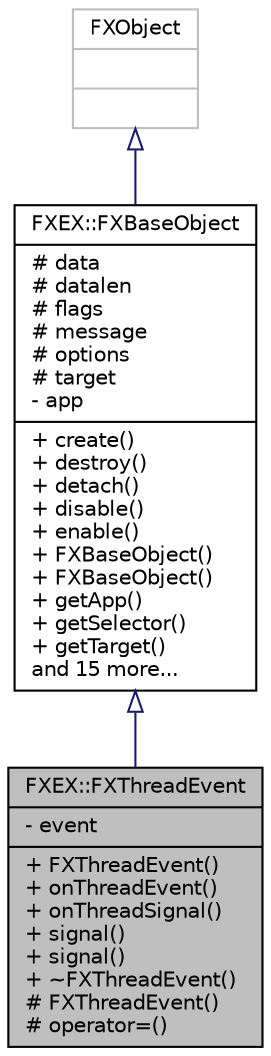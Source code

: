 digraph "FXEX::FXThreadEvent"
{
  edge [fontname="Helvetica",fontsize="10",labelfontname="Helvetica",labelfontsize="10"];
  node [fontname="Helvetica",fontsize="10",shape=record];
  Node0 [label="{FXEX::FXThreadEvent\n|- event\l|+ FXThreadEvent()\l+ onThreadEvent()\l+ onThreadSignal()\l+ signal()\l+ signal()\l+ ~FXThreadEvent()\l# FXThreadEvent()\l# operator=()\l}",height=0.2,width=0.4,color="black", fillcolor="grey75", style="filled", fontcolor="black"];
  Node1 -> Node0 [dir="back",color="midnightblue",fontsize="10",style="solid",arrowtail="onormal",fontname="Helvetica"];
  Node1 [label="{FXEX::FXBaseObject\n|# data\l# datalen\l# flags\l# message\l# options\l# target\l- app\l|+ create()\l+ destroy()\l+ detach()\l+ disable()\l+ enable()\l+ FXBaseObject()\l+ FXBaseObject()\l+ getApp()\l+ getSelector()\l+ getTarget()\land 15 more...\l}",height=0.2,width=0.4,color="black", fillcolor="white", style="filled",URL="$dc/d63/class_f_x_e_x_1_1_f_x_base_object.html"];
  Node2 -> Node1 [dir="back",color="midnightblue",fontsize="10",style="solid",arrowtail="onormal",fontname="Helvetica"];
  Node2 [label="{FXObject\n||}",height=0.2,width=0.4,color="grey75", fillcolor="white", style="filled"];
}
